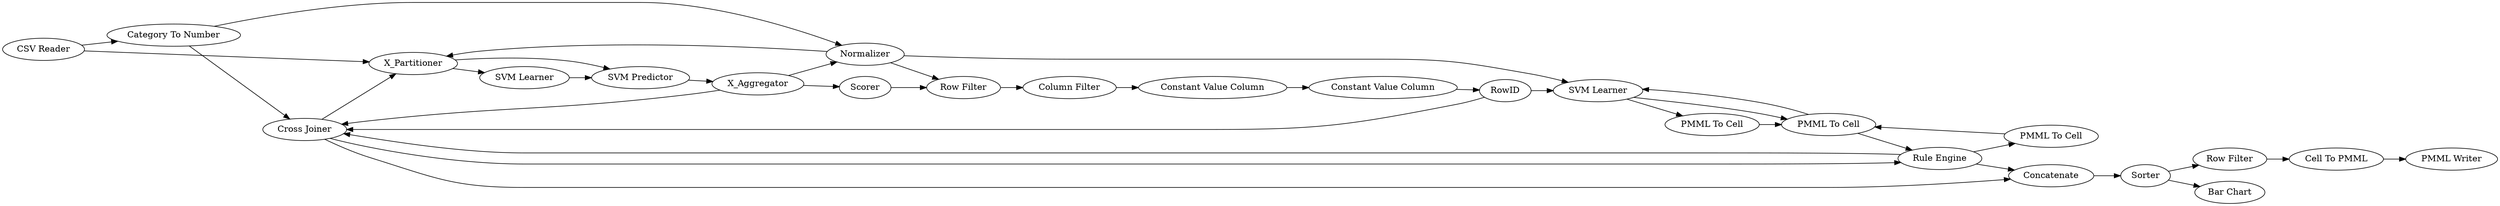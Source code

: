 digraph {
	53 -> 54
	63 -> 39
	40 -> 2
	34 -> 35
	28 -> 34
	7 -> 40
	39 -> 2
	293 -> 33
	7 -> 41
	293 -> 39
	41 -> 9
	9 -> 294
	31 -> 32
	35 -> 60
	39 -> 35
	35 -> 39
	63 -> 40
	290 -> 292
	33 -> 34
	32 -> 7
	33 -> 28
	34 -> 33
	35 -> 22
	40 -> 9
	22 -> 34
	52 -> 59
	40 -> 33
	54 -> 61
	39 -> 60
	7 -> 39
	52 -> 53
	294 -> 290
	2 -> 32
	62 -> 63
	292 -> 293
	62 -> 2
	60 -> 52
	2 -> 31
	292 [label="Constant Value Column"]
	7 [label=X_Aggregator]
	9 [label="Row Filter"]
	39 [label="Cross Joiner"]
	290 [label="Constant Value Column"]
	41 [label=Scorer]
	31 [label="SVM Learner"]
	54 [label="Cell To PMML"]
	59 [label="Bar Chart"]
	294 [label="Column Filter"]
	22 [label="PMML To Cell"]
	53 [label="Row Filter"]
	28 [label="PMML To Cell"]
	293 [label=RowID]
	61 [label="PMML Writer"]
	63 [label="Category To Number"]
	60 [label=Concatenate]
	35 [label="Rule Engine"]
	34 [label="PMML To Cell"]
	62 [label="CSV Reader"]
	40 [label=Normalizer]
	52 [label=Sorter]
	33 [label="SVM Learner"]
	32 [label="SVM Predictor"]
	2 [label=X_Partitioner]
	rankdir=LR
}
